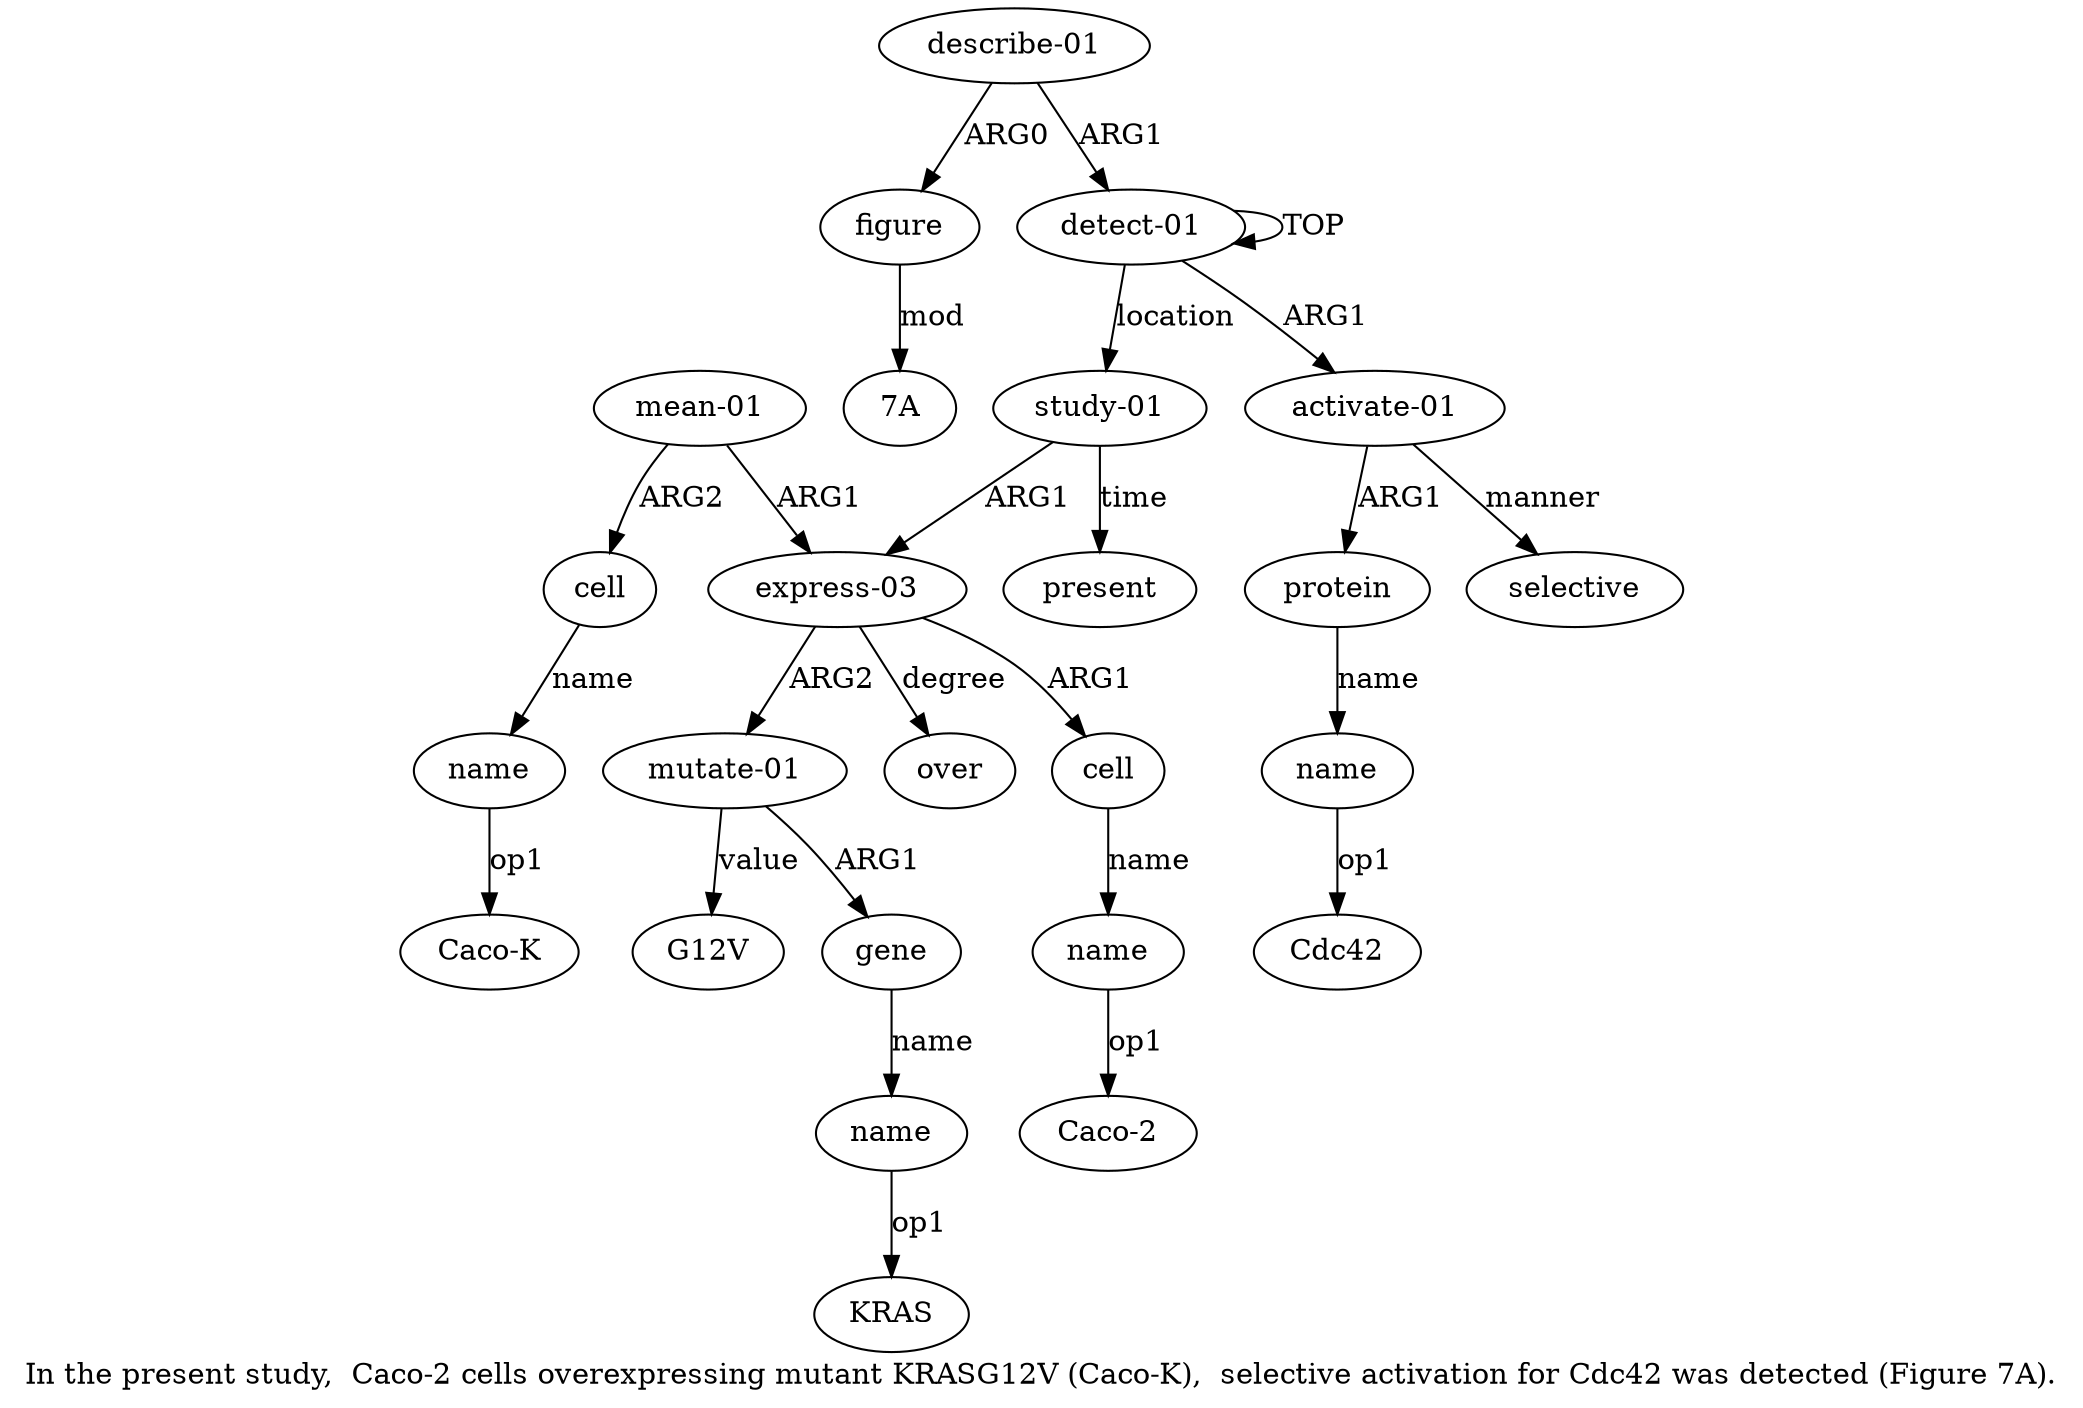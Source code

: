 digraph  {
	graph [label="In the present study,  Caco-2 cells overexpressing mutant KRASG12V (Caco-K),  selective activation for Cdc42 was detected (Figure \
7A)."];
	node [label="\N"];
	"a9 G12V"	 [color=black,
		gold_ind=-1,
		gold_label=G12V,
		label=G12V,
		test_ind=-1,
		test_label=G12V];
	"a3 Cdc42"	 [color=black,
		gold_ind=-1,
		gold_label=Cdc42,
		label=Cdc42,
		test_ind=-1,
		test_label=Cdc42];
	"a11 KRAS"	 [color=black,
		gold_ind=-1,
		gold_label=KRAS,
		label=KRAS,
		test_ind=-1,
		test_label=KRAS];
	"a18 7A"	 [color=black,
		gold_ind=-1,
		gold_label="7A",
		label="7A",
		test_ind=-1,
		test_label="7A"];
	a15	 [color=black,
		gold_ind=15,
		gold_label=name,
		label=name,
		test_ind=15,
		test_label=name];
	"a15 Caco-K"	 [color=black,
		gold_ind=-1,
		gold_label="Caco-K",
		label="Caco-K",
		test_ind=-1,
		test_label="Caco-K"];
	a15 -> "a15 Caco-K" [key=0,
	color=black,
	gold_label=op1,
	label=op1,
	test_label=op1];
a14 [color=black,
	gold_ind=14,
	gold_label=cell,
	label=cell,
	test_ind=14,
	test_label=cell];
a14 -> a15 [key=0,
color=black,
gold_label=name,
label=name,
test_label=name];
a17 [color=black,
gold_ind=17,
gold_label="describe-01",
label="describe-01",
test_ind=17,
test_label="describe-01"];
a18 [color=black,
gold_ind=18,
gold_label=figure,
label=figure,
test_ind=18,
test_label=figure];
a17 -> a18 [key=0,
color=black,
gold_label=ARG0,
label=ARG0,
test_label=ARG0];
a0 [color=black,
gold_ind=0,
gold_label="detect-01",
label="detect-01",
test_ind=0,
test_label="detect-01"];
a17 -> a0 [key=0,
color=black,
gold_label=ARG1,
label=ARG1,
test_label=ARG1];
a16 [color=black,
gold_ind=16,
gold_label=present,
label=present,
test_ind=16,
test_label=present];
a11 [color=black,
gold_ind=11,
gold_label=name,
label=name,
test_ind=11,
test_label=name];
a11 -> "a11 KRAS" [key=0,
color=black,
gold_label=op1,
label=op1,
test_label=op1];
a10 [color=black,
gold_ind=10,
gold_label=gene,
label=gene,
test_ind=10,
test_label=gene];
a10 -> a11 [key=0,
color=black,
gold_label=name,
label=name,
test_label=name];
a13 [color=black,
gold_ind=13,
gold_label="mean-01",
label="mean-01",
test_ind=13,
test_label="mean-01"];
a13 -> a14 [key=0,
color=black,
gold_label=ARG2,
label=ARG2,
test_label=ARG2];
a6 [color=black,
gold_ind=6,
gold_label="express-03",
label="express-03",
test_ind=6,
test_label="express-03"];
a13 -> a6 [key=0,
color=black,
gold_label=ARG1,
label=ARG1,
test_label=ARG1];
a12 [color=black,
gold_ind=12,
gold_label=over,
label=over,
test_ind=12,
test_label=over];
a18 -> "a18 7A" [key=0,
color=black,
gold_label=mod,
label=mod,
test_label=mod];
a1 [color=black,
gold_ind=1,
gold_label="activate-01",
label="activate-01",
test_ind=1,
test_label="activate-01"];
a2 [color=black,
gold_ind=2,
gold_label=protein,
label=protein,
test_ind=2,
test_label=protein];
a1 -> a2 [key=0,
color=black,
gold_label=ARG1,
label=ARG1,
test_label=ARG1];
a4 [color=black,
gold_ind=4,
gold_label=selective,
label=selective,
test_ind=4,
test_label=selective];
a1 -> a4 [key=0,
color=black,
gold_label=manner,
label=manner,
test_label=manner];
a0 -> a1 [key=0,
color=black,
gold_label=ARG1,
label=ARG1,
test_label=ARG1];
a0 -> a0 [key=0,
color=black,
gold_label=TOP,
label=TOP,
test_label=TOP];
a5 [color=black,
gold_ind=5,
gold_label="study-01",
label="study-01",
test_ind=5,
test_label="study-01"];
a0 -> a5 [key=0,
color=black,
gold_label=location,
label=location,
test_label=location];
a3 [color=black,
gold_ind=3,
gold_label=name,
label=name,
test_ind=3,
test_label=name];
a3 -> "a3 Cdc42" [key=0,
color=black,
gold_label=op1,
label=op1,
test_label=op1];
a2 -> a3 [key=0,
color=black,
gold_label=name,
label=name,
test_label=name];
a5 -> a16 [key=0,
color=black,
gold_label=time,
label=time,
test_label=time];
a5 -> a6 [key=0,
color=black,
gold_label=ARG1,
label=ARG1,
test_label=ARG1];
a7 [color=black,
gold_ind=7,
gold_label=cell,
label=cell,
test_ind=7,
test_label=cell];
a8 [color=black,
gold_ind=8,
gold_label=name,
label=name,
test_ind=8,
test_label=name];
a7 -> a8 [key=0,
color=black,
gold_label=name,
label=name,
test_label=name];
a6 -> a12 [key=0,
color=black,
gold_label=degree,
label=degree,
test_label=degree];
a6 -> a7 [key=0,
color=black,
gold_label=ARG1,
label=ARG1,
test_label=ARG1];
a9 [color=black,
gold_ind=9,
gold_label="mutate-01",
label="mutate-01",
test_ind=9,
test_label="mutate-01"];
a6 -> a9 [key=0,
color=black,
gold_label=ARG2,
label=ARG2,
test_label=ARG2];
a9 -> "a9 G12V" [key=0,
color=black,
gold_label=value,
label=value,
test_label=value];
a9 -> a10 [key=0,
color=black,
gold_label=ARG1,
label=ARG1,
test_label=ARG1];
"a8 Caco-2" [color=black,
gold_ind=-1,
gold_label="Caco-2",
label="Caco-2",
test_ind=-1,
test_label="Caco-2"];
a8 -> "a8 Caco-2" [key=0,
color=black,
gold_label=op1,
label=op1,
test_label=op1];
}
